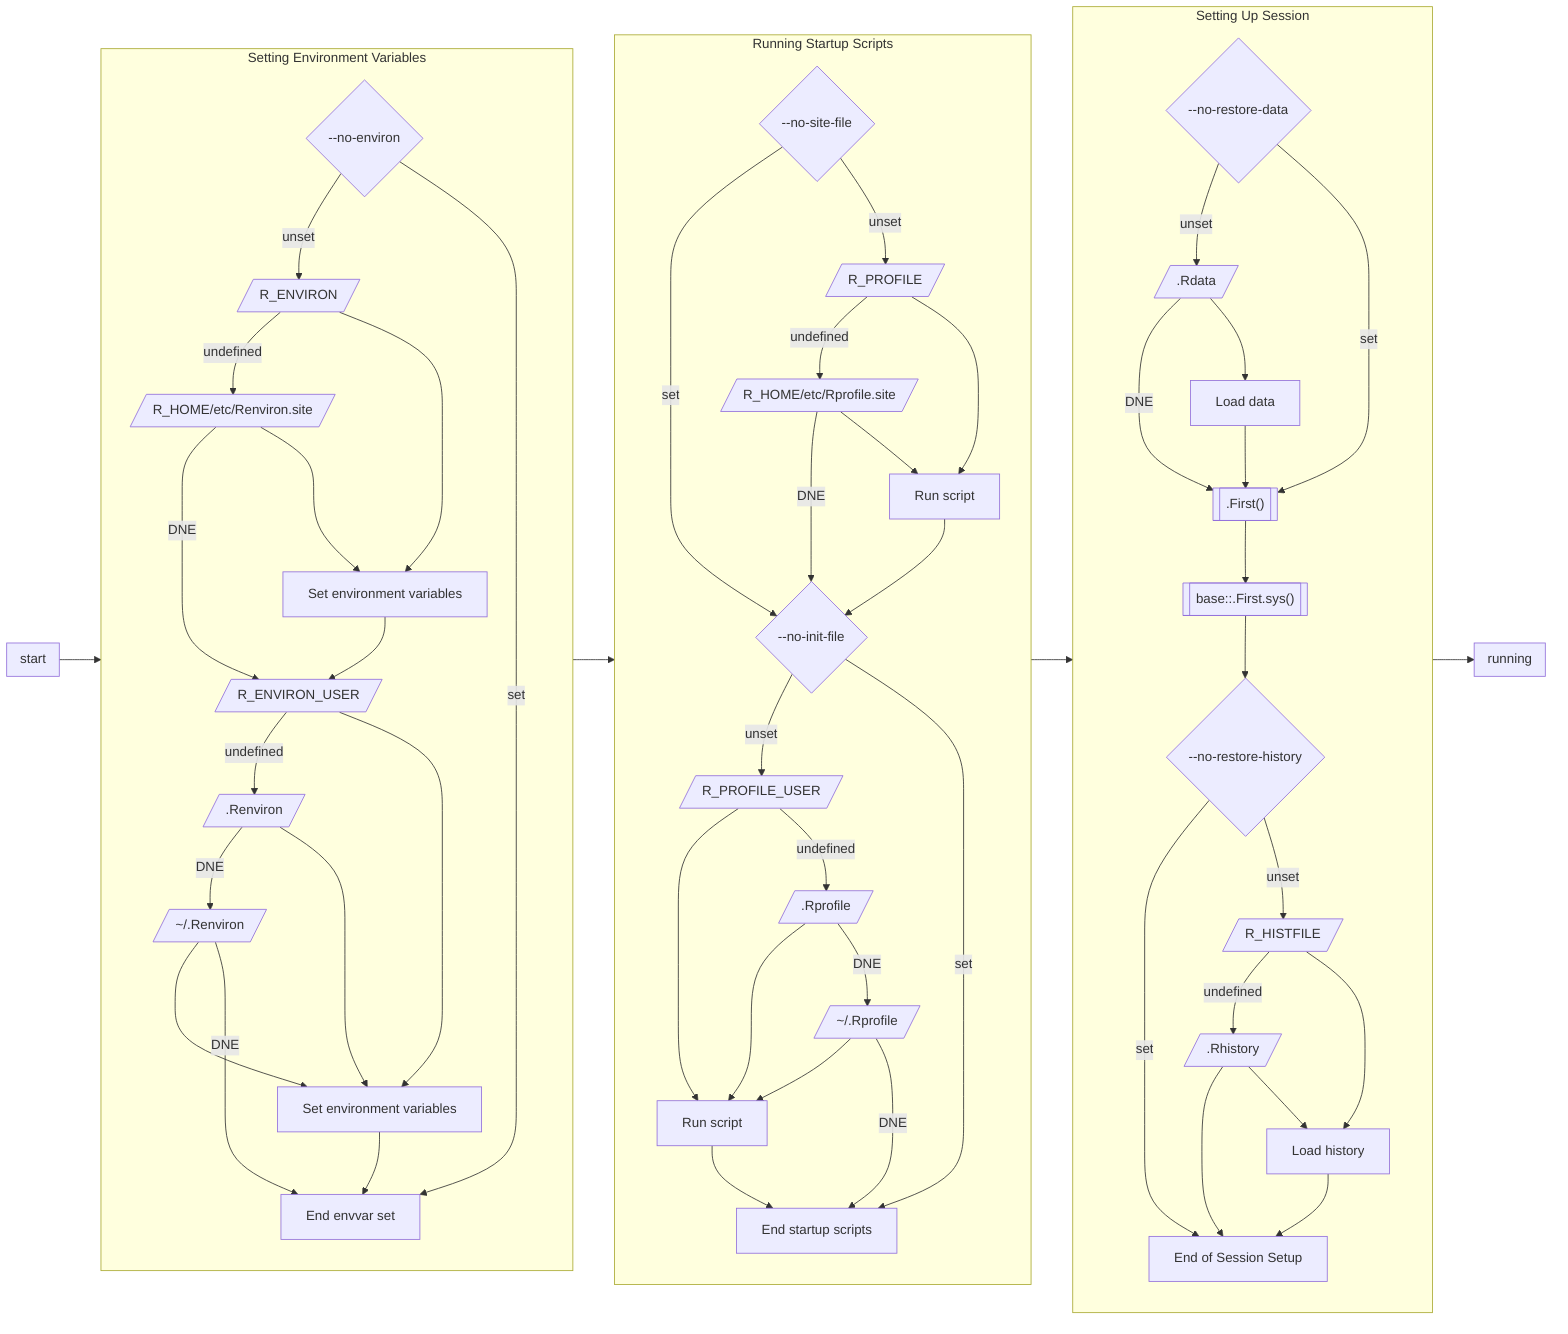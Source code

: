 flowchart LR

subgraph start
end

subgraph env[Setting Environment Variables]
    direction TB
    isFlagNoEnvironSet{--no-environ}
    isEnvRenvironSet[/R_ENVIRON/]
    doesRenvironSiteExist[/R_HOME/etc/Renviron.site/]
    setEnvUser[Set environment variables]
    isEnvRenvironUserSet[/R_ENVIRON_USER/]
    doesProjectRenvironExist[/.Renviron/]
    doesUserRenvironExist[/"~/.Renviron"/]
    setEnvSystem[Set environment variables]
    endEnvSetup[End envvar set]

    isFlagNoEnvironSet --> |unset| isEnvRenvironSet
    isEnvRenvironSet --> |undefined| doesRenvironSiteExist
    doesRenvironSiteExist --> |DNE| isEnvRenvironUserSet
    isEnvRenvironUserSet --> |undefined| doesProjectRenvironExist
    doesProjectRenvironExist --> |DNE| doesUserRenvironExist

    isEnvRenvironSet & doesRenvironSiteExist ---> setEnvSystem
    setEnvSystem --> isEnvRenvironUserSet
    isEnvRenvironUserSet & doesProjectRenvironExist & doesUserRenvironExist ---> setEnvUser 
end

doesUserRenvironExist --> |DNE| endEnvSetup
isFlagNoEnvironSet --> |set| endEnvSetup
setEnvUser --> endEnvSetup

subgraph startup[Running Startup Scripts]
    direction TB
    isFlagNoSiteFileSet{--no-site-file}
    isEnvRprofileSet[/R_PROFILE/]
    doesRprofileSiteExist[/R_HOME/etc/Rprofile.site/]
    runScriptSystem[Run script]
    isFlagNoInitFileSet{--no-init-file}
    isEnvRprofileUserSet[/R_PROFILE_USER/]
    doesProjectRprofileExist[/.Rprofile/]
    doesUserRprofileExist[/"~/.Rprofile"/]
    runScriptUser[Run script]
    endStartupScripts[End startup scripts]

    isFlagNoSiteFileSet --> |set| isFlagNoInitFileSet
    isFlagNoSiteFileSet --> |unset| isEnvRprofileSet
    isEnvRprofileSet --> |undefined| doesRprofileSiteExist
    doesRprofileSiteExist --> |DNE| isFlagNoInitFileSet

    isEnvRprofileSet & doesRprofileSiteExist --> runScriptSystem --> isFlagNoInitFileSet
    isFlagNoInitFileSet --> |unset| isEnvRprofileUserSet
    isEnvRprofileUserSet & doesProjectRprofileExist & doesUserRprofileExist --> runScriptUser
    isEnvRprofileUserSet --> |undefined| doesProjectRprofileExist --> |DNE| doesUserRprofileExist
end

isFlagNoInitFileSet --> |set| endStartupScripts
doesUserRprofileExist --> |DNE| endStartupScripts
runScriptUser --> endStartupScripts

subgraph session[Setting Up Session]
    direction TB
    isFlagNoRestoreDataSet{--no-restore-data}
    doesProjectRDataExist[/.Rdata/]
    loadData[Load data]
    runDotFirst[[".First()"]]
    runBaseDotFirstSys[["base::.First.sys()"]]
    isFlagNoRestoreHistorySet{--no-restore-history}
    isEnvRHistifileSet[/R_HISTFILE/]
    doesProjectRhistoryExist[/.Rhistory/]
    loadHistory[Load history]
    endSessionSetup[End of Session Setup]

    isFlagNoRestoreDataSet --> |unset| doesProjectRDataExist
    isFlagNoRestoreDataSet --> |set| runDotFirst
    doesProjectRDataExist --> |DNE| runDotFirst
    doesProjectRDataExist --> loadData
    loadData --> runDotFirst --> runBaseDotFirstSys --> isFlagNoRestoreHistorySet
end

isFlagNoRestoreHistorySet --> |set| endSessionSetup
isFlagNoRestoreHistorySet --> |unset| isEnvRHistifileSet
isEnvRHistifileSet --> |undefined| doesProjectRhistoryExist
doesProjectRhistoryExist --> endSessionSetup
isEnvRHistifileSet & doesProjectRhistoryExist --> loadHistory --> endSessionSetup

subgraph running
end

start --> env
env --> startup
startup --> session
session --> running